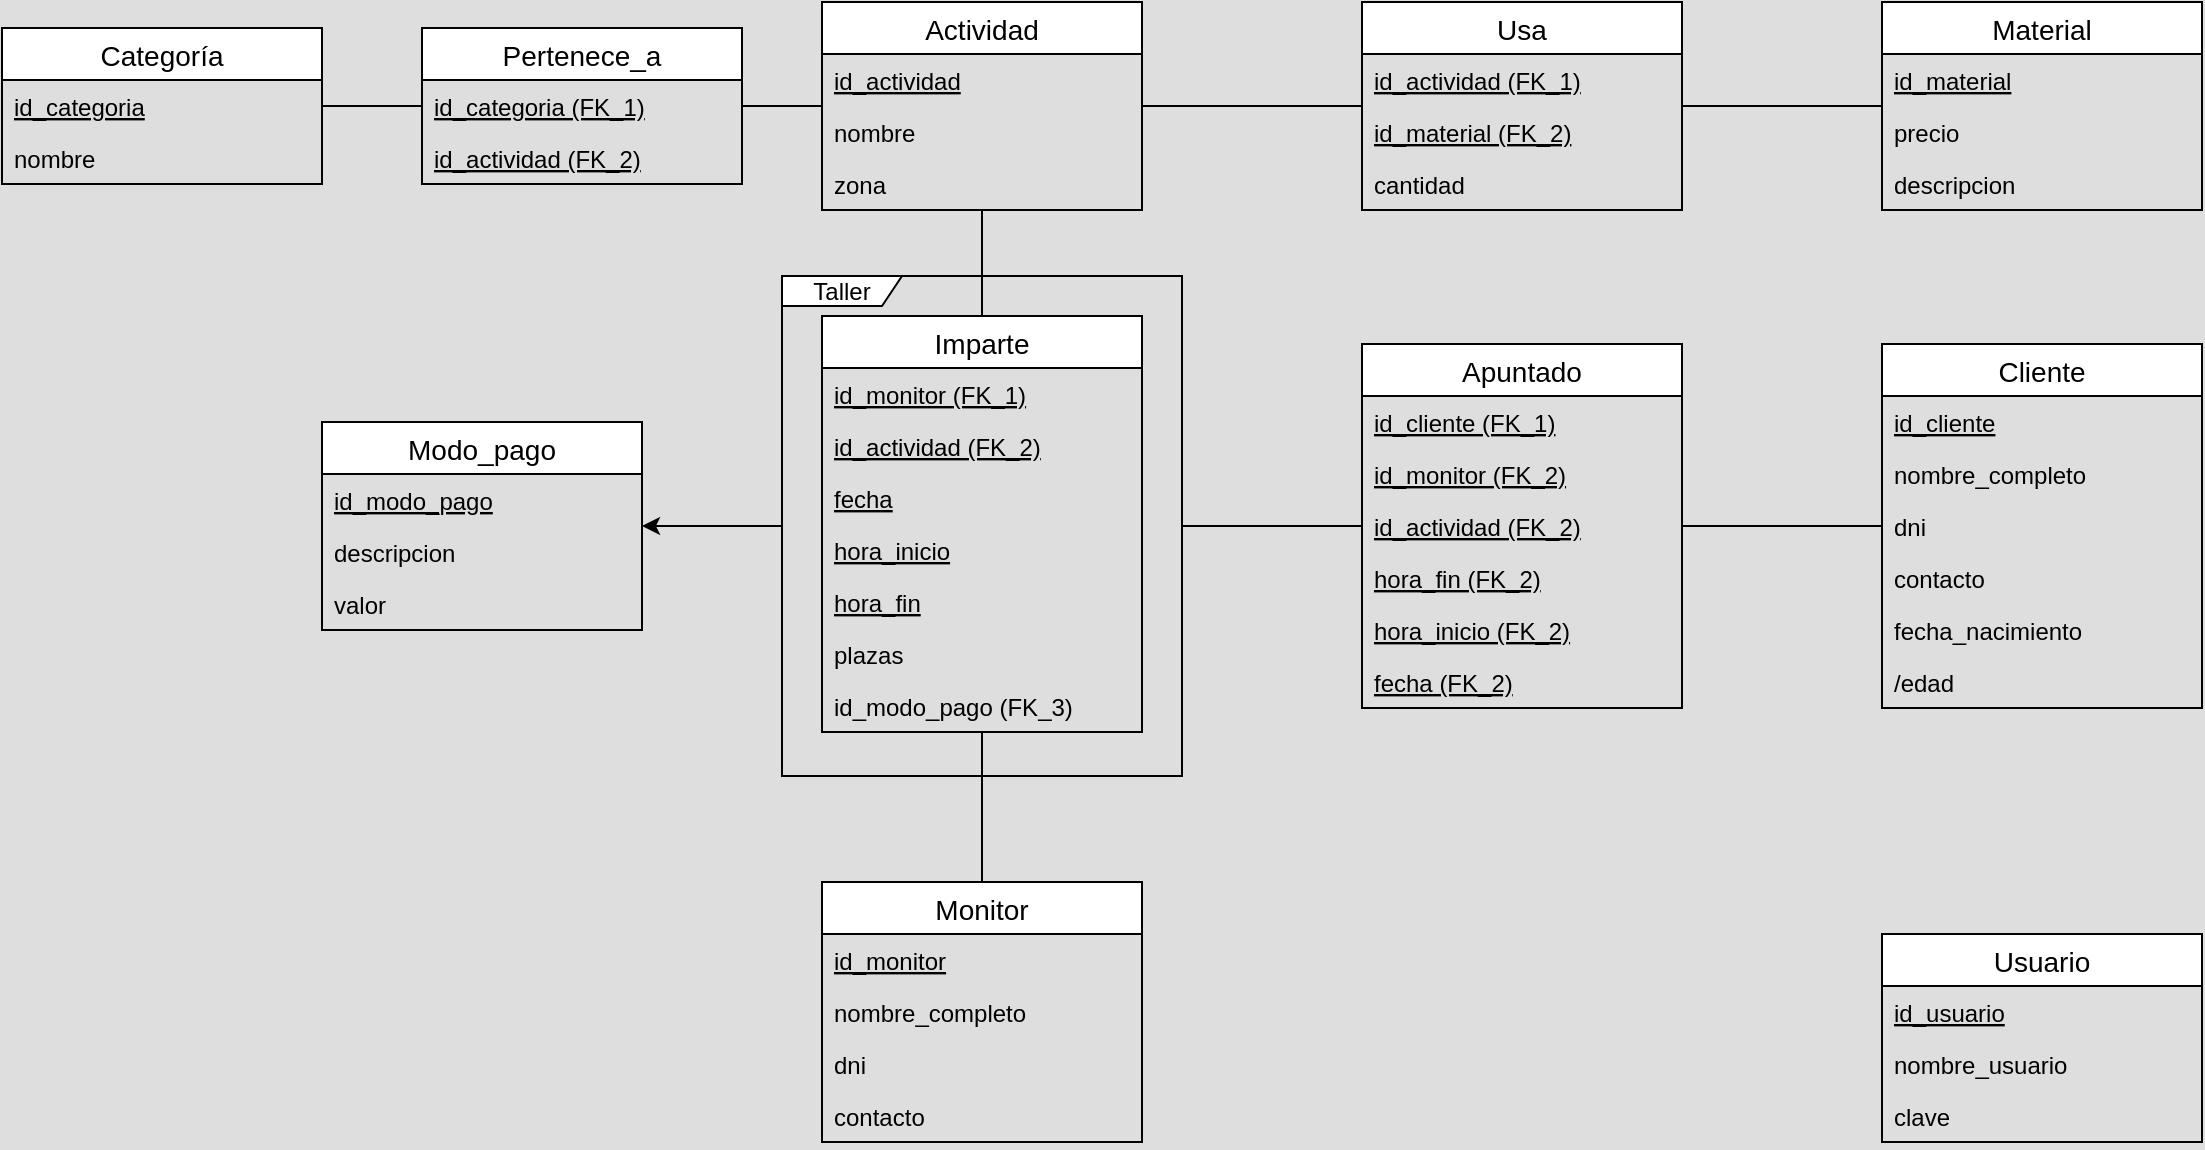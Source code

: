 <mxfile version="13.0.1" type="device"><diagram id="tX625Il0YWmtK7ISpHqI" name="Page-1"><mxGraphModel dx="1086" dy="816" grid="1" gridSize="10" guides="1" tooltips="1" connect="1" arrows="1" fold="1" page="1" pageScale="1" pageWidth="1169" pageHeight="827" background="#DEDEDE" math="0" shadow="0"><root><mxCell id="0"/><mxCell id="1" parent="0"/><mxCell id="6Z5-7HSRxszohHf6fz1V-97" style="edgeStyle=orthogonalEdgeStyle;rounded=0;orthogonalLoop=1;jettySize=auto;html=1;startArrow=none;startFill=0;endArrow=none;endFill=0;" parent="1" source="lGZbz-j92Valycv_4Ji7-32" target="lGZbz-j92Valycv_4Ji7-36" edge="1"><mxGeometry relative="1" as="geometry"><mxPoint x="475" y="155" as="sourcePoint"/><mxPoint x="400" y="155" as="targetPoint"/></mxGeometry></mxCell><mxCell id="6Z5-7HSRxszohHf6fz1V-47" style="edgeStyle=orthogonalEdgeStyle;rounded=0;orthogonalLoop=1;jettySize=auto;html=1;endArrow=none;endFill=0;" parent="1" source="lGZbz-j92Valycv_4Ji7-41" target="lGZbz-j92Valycv_4Ji7-32" edge="1"><mxGeometry relative="1" as="geometry"><mxPoint x="525" y="300" as="sourcePoint"/><mxPoint x="525" y="175" as="targetPoint"/></mxGeometry></mxCell><mxCell id="6Z5-7HSRxszohHf6fz1V-48" style="edgeStyle=orthogonalEdgeStyle;rounded=0;orthogonalLoop=1;jettySize=auto;html=1;endArrow=none;endFill=0;" parent="1" source="lGZbz-j92Valycv_4Ji7-41" target="lGZbz-j92Valycv_4Ji7-27" edge="1"><mxGeometry relative="1" as="geometry"><mxPoint x="525" y="340" as="sourcePoint"/><mxPoint x="525" y="440" as="targetPoint"/></mxGeometry></mxCell><mxCell id="6Z5-7HSRxszohHf6fz1V-46" style="edgeStyle=orthogonalEdgeStyle;rounded=0;orthogonalLoop=1;jettySize=auto;html=1;endArrow=none;endFill=0;" parent="1" source="1VGagLuZPn4P4xrybSvI-1" target="lGZbz-j92Valycv_4Ji7-7" edge="1"><mxGeometry relative="1" as="geometry"><mxPoint x="895" y="155" as="targetPoint"/><mxPoint x="775" y="155" as="sourcePoint"/></mxGeometry></mxCell><mxCell id="6Z5-7HSRxszohHf6fz1V-49" style="edgeStyle=orthogonalEdgeStyle;rounded=0;orthogonalLoop=1;jettySize=auto;html=1;endArrow=none;endFill=0;" parent="1" source="1VGagLuZPn4P4xrybSvI-1" target="lGZbz-j92Valycv_4Ji7-32" edge="1"><mxGeometry relative="1" as="geometry"><mxPoint x="575" y="155" as="targetPoint"/><mxPoint x="655" y="155" as="sourcePoint"/></mxGeometry></mxCell><mxCell id="6Z5-7HSRxszohHf6fz1V-61" style="edgeStyle=orthogonalEdgeStyle;rounded=0;orthogonalLoop=1;jettySize=auto;html=1;endArrow=none;endFill=0;startArrow=classic;startFill=1;" parent="1" source="lGZbz-j92Valycv_4Ji7-16" target="6Z5-7HSRxszohHf6fz1V-54" edge="1"><mxGeometry relative="1" as="geometry"><mxPoint x="95" y="310" as="sourcePoint"/></mxGeometry></mxCell><mxCell id="6Z5-7HSRxszohHf6fz1V-54" value="Taller" style="shape=umlFrame;whiteSpace=wrap;html=1;width=60;height=15;" parent="1" vertex="1"><mxGeometry x="425" y="240" width="200" height="250" as="geometry"/></mxCell><mxCell id="6Z5-7HSRxszohHf6fz1V-69" style="edgeStyle=orthogonalEdgeStyle;rounded=0;orthogonalLoop=1;jettySize=auto;html=1;startArrow=none;startFill=0;endArrow=none;endFill=0;" parent="1" source="lGZbz-j92Valycv_4Ji7-61" target="lGZbz-j92Valycv_4Ji7-20" edge="1"><mxGeometry relative="1" as="geometry"><mxPoint x="-75.0" y="570" as="targetPoint"/></mxGeometry></mxCell><mxCell id="6Z5-7HSRxszohHf6fz1V-98" style="edgeStyle=orthogonalEdgeStyle;rounded=0;orthogonalLoop=1;jettySize=auto;html=1;startArrow=none;startFill=0;endArrow=none;endFill=0;entryX=1;entryY=0.5;entryDx=0;entryDy=0;" parent="1" source="lGZbz-j92Valycv_4Ji7-36" target="lGZbz-j92Valycv_4Ji7-4" edge="1"><mxGeometry relative="1" as="geometry"><mxPoint x="280" y="155" as="sourcePoint"/><mxPoint x="195" y="155" as="targetPoint"/></mxGeometry></mxCell><mxCell id="lGZbz-j92Valycv_4Ji7-36" value="Pertenece_a" style="swimlane;fontStyle=0;childLayout=stackLayout;horizontal=1;startSize=26;horizontalStack=0;resizeParent=1;resizeParentMax=0;resizeLast=0;collapsible=1;marginBottom=0;align=center;fontSize=14;" parent="1" vertex="1"><mxGeometry x="245" y="116" width="160" height="78" as="geometry"/></mxCell><mxCell id="lGZbz-j92Valycv_4Ji7-37" value="id_categoria (FK_1)" style="text;strokeColor=none;fillColor=none;spacingLeft=4;spacingRight=4;overflow=hidden;rotatable=0;points=[[0,0.5],[1,0.5]];portConstraint=eastwest;fontSize=12;fontStyle=4" parent="lGZbz-j92Valycv_4Ji7-36" vertex="1"><mxGeometry y="26" width="160" height="26" as="geometry"/></mxCell><mxCell id="lGZbz-j92Valycv_4Ji7-38" value="id_actividad (FK_2)" style="text;strokeColor=none;fillColor=none;spacingLeft=4;spacingRight=4;overflow=hidden;rotatable=0;points=[[0,0.5],[1,0.5]];portConstraint=eastwest;fontSize=12;fontStyle=4" parent="lGZbz-j92Valycv_4Ji7-36" vertex="1"><mxGeometry y="52" width="160" height="26" as="geometry"/></mxCell><mxCell id="lGZbz-j92Valycv_4Ji7-3" value="Categoría" style="swimlane;fontStyle=0;childLayout=stackLayout;horizontal=1;startSize=26;horizontalStack=0;resizeParent=1;resizeParentMax=0;resizeLast=0;collapsible=1;marginBottom=0;align=center;fontSize=14;" parent="1" vertex="1"><mxGeometry x="35" y="116" width="160" height="78" as="geometry"/></mxCell><mxCell id="lGZbz-j92Valycv_4Ji7-4" value="id_categoria" style="text;strokeColor=none;fillColor=none;spacingLeft=4;spacingRight=4;overflow=hidden;rotatable=0;points=[[0,0.5],[1,0.5]];portConstraint=eastwest;fontSize=12;fontStyle=4" parent="lGZbz-j92Valycv_4Ji7-3" vertex="1"><mxGeometry y="26" width="160" height="26" as="geometry"/></mxCell><mxCell id="lGZbz-j92Valycv_4Ji7-5" value="nombre" style="text;strokeColor=none;fillColor=none;spacingLeft=4;spacingRight=4;overflow=hidden;rotatable=0;points=[[0,0.5],[1,0.5]];portConstraint=eastwest;fontSize=12;" parent="lGZbz-j92Valycv_4Ji7-3" vertex="1"><mxGeometry y="52" width="160" height="26" as="geometry"/></mxCell><mxCell id="lGZbz-j92Valycv_4Ji7-32" value="Actividad" style="swimlane;fontStyle=0;childLayout=stackLayout;horizontal=1;startSize=26;horizontalStack=0;resizeParent=1;resizeParentMax=0;resizeLast=0;collapsible=1;marginBottom=0;align=center;fontSize=14;" parent="1" vertex="1"><mxGeometry x="445" y="103" width="160" height="104" as="geometry"/></mxCell><mxCell id="lGZbz-j92Valycv_4Ji7-33" value="id_actividad" style="text;strokeColor=none;fillColor=none;spacingLeft=4;spacingRight=4;overflow=hidden;rotatable=0;points=[[0,0.5],[1,0.5]];portConstraint=eastwest;fontSize=12;fontStyle=4" parent="lGZbz-j92Valycv_4Ji7-32" vertex="1"><mxGeometry y="26" width="160" height="26" as="geometry"/></mxCell><mxCell id="lGZbz-j92Valycv_4Ji7-34" value="nombre" style="text;strokeColor=none;fillColor=none;spacingLeft=4;spacingRight=4;overflow=hidden;rotatable=0;points=[[0,0.5],[1,0.5]];portConstraint=eastwest;fontSize=12;" parent="lGZbz-j92Valycv_4Ji7-32" vertex="1"><mxGeometry y="52" width="160" height="26" as="geometry"/></mxCell><mxCell id="lGZbz-j92Valycv_4Ji7-35" value="zona" style="text;strokeColor=none;fillColor=none;spacingLeft=4;spacingRight=4;overflow=hidden;rotatable=0;points=[[0,0.5],[1,0.5]];portConstraint=eastwest;fontSize=12;" parent="lGZbz-j92Valycv_4Ji7-32" vertex="1"><mxGeometry y="78" width="160" height="26" as="geometry"/></mxCell><mxCell id="1VGagLuZPn4P4xrybSvI-1" value="Usa" style="swimlane;fontStyle=0;childLayout=stackLayout;horizontal=1;startSize=26;horizontalStack=0;resizeParent=1;resizeParentMax=0;resizeLast=0;collapsible=1;marginBottom=0;align=center;fontSize=14;" parent="1" vertex="1"><mxGeometry x="715" y="103" width="160" height="104" as="geometry"/></mxCell><mxCell id="1VGagLuZPn4P4xrybSvI-2" value="id_actividad (FK_1)" style="text;strokeColor=none;fillColor=none;spacingLeft=4;spacingRight=4;overflow=hidden;rotatable=0;points=[[0,0.5],[1,0.5]];portConstraint=eastwest;fontSize=12;fontStyle=4" parent="1VGagLuZPn4P4xrybSvI-1" vertex="1"><mxGeometry y="26" width="160" height="26" as="geometry"/></mxCell><mxCell id="1VGagLuZPn4P4xrybSvI-3" value="id_material (FK_2)" style="text;strokeColor=none;fillColor=none;spacingLeft=4;spacingRight=4;overflow=hidden;rotatable=0;points=[[0,0.5],[1,0.5]];portConstraint=eastwest;fontSize=12;fontStyle=4" parent="1VGagLuZPn4P4xrybSvI-1" vertex="1"><mxGeometry y="52" width="160" height="26" as="geometry"/></mxCell><mxCell id="lGZbz-j92Valycv_4Ji7-11" value="cantidad" style="text;strokeColor=none;fillColor=none;spacingLeft=4;spacingRight=4;overflow=hidden;rotatable=0;points=[[0,0.5],[1,0.5]];portConstraint=eastwest;fontSize=12;" parent="1VGagLuZPn4P4xrybSvI-1" vertex="1"><mxGeometry y="78" width="160" height="26" as="geometry"/></mxCell><mxCell id="lGZbz-j92Valycv_4Ji7-7" value="Material" style="swimlane;fontStyle=0;childLayout=stackLayout;horizontal=1;startSize=26;horizontalStack=0;resizeParent=1;resizeParentMax=0;resizeLast=0;collapsible=1;marginBottom=0;align=center;fontSize=14;" parent="1" vertex="1"><mxGeometry x="975" y="103" width="160" height="104" as="geometry"/></mxCell><mxCell id="lGZbz-j92Valycv_4Ji7-8" value="id_material" style="text;strokeColor=none;fillColor=none;spacingLeft=4;spacingRight=4;overflow=hidden;rotatable=0;points=[[0,0.5],[1,0.5]];portConstraint=eastwest;fontSize=12;fontStyle=4" parent="lGZbz-j92Valycv_4Ji7-7" vertex="1"><mxGeometry y="26" width="160" height="26" as="geometry"/></mxCell><mxCell id="lGZbz-j92Valycv_4Ji7-9" value="precio" style="text;strokeColor=none;fillColor=none;spacingLeft=4;spacingRight=4;overflow=hidden;rotatable=0;points=[[0,0.5],[1,0.5]];portConstraint=eastwest;fontSize=12;" parent="lGZbz-j92Valycv_4Ji7-7" vertex="1"><mxGeometry y="52" width="160" height="26" as="geometry"/></mxCell><mxCell id="lGZbz-j92Valycv_4Ji7-10" value="descripcion" style="text;strokeColor=none;fillColor=none;spacingLeft=4;spacingRight=4;overflow=hidden;rotatable=0;points=[[0,0.5],[1,0.5]];portConstraint=eastwest;fontSize=12;" parent="lGZbz-j92Valycv_4Ji7-7" vertex="1"><mxGeometry y="78" width="160" height="26" as="geometry"/></mxCell><mxCell id="lpmc-1tzkFwViQwNB_J--11" style="edgeStyle=orthogonalEdgeStyle;rounded=0;orthogonalLoop=1;jettySize=auto;html=1;endArrow=none;endFill=0;" edge="1" parent="1" source="lGZbz-j92Valycv_4Ji7-61" target="6Z5-7HSRxszohHf6fz1V-54"><mxGeometry relative="1" as="geometry"/></mxCell><mxCell id="lGZbz-j92Valycv_4Ji7-61" value="Apuntado" style="swimlane;fontStyle=0;childLayout=stackLayout;horizontal=1;startSize=26;horizontalStack=0;resizeParent=1;resizeParentMax=0;resizeLast=0;collapsible=1;marginBottom=0;align=center;fontSize=14;" parent="1" vertex="1"><mxGeometry x="715" y="274" width="160" height="182" as="geometry"/></mxCell><mxCell id="lGZbz-j92Valycv_4Ji7-62" value="id_cliente (FK_1)" style="text;strokeColor=none;fillColor=none;spacingLeft=4;spacingRight=4;overflow=hidden;rotatable=0;points=[[0,0.5],[1,0.5]];portConstraint=eastwest;fontSize=12;fontStyle=4" parent="lGZbz-j92Valycv_4Ji7-61" vertex="1"><mxGeometry y="26" width="160" height="26" as="geometry"/></mxCell><mxCell id="lpmc-1tzkFwViQwNB_J--6" value="id_monitor (FK_2)" style="text;strokeColor=none;fillColor=none;spacingLeft=4;spacingRight=4;overflow=hidden;rotatable=0;points=[[0,0.5],[1,0.5]];portConstraint=eastwest;fontSize=12;fontStyle=4" vertex="1" parent="lGZbz-j92Valycv_4Ji7-61"><mxGeometry y="52" width="160" height="26" as="geometry"/></mxCell><mxCell id="lpmc-1tzkFwViQwNB_J--7" value="id_actividad (FK_2)" style="text;strokeColor=none;fillColor=none;spacingLeft=4;spacingRight=4;overflow=hidden;rotatable=0;points=[[0,0.5],[1,0.5]];portConstraint=eastwest;fontSize=12;fontStyle=4" vertex="1" parent="lGZbz-j92Valycv_4Ji7-61"><mxGeometry y="78" width="160" height="26" as="geometry"/></mxCell><mxCell id="lpmc-1tzkFwViQwNB_J--10" value="hora_fin (FK_2)" style="text;strokeColor=none;fillColor=none;spacingLeft=4;spacingRight=4;overflow=hidden;rotatable=0;points=[[0,0.5],[1,0.5]];portConstraint=eastwest;fontSize=12;fontStyle=4" vertex="1" parent="lGZbz-j92Valycv_4Ji7-61"><mxGeometry y="104" width="160" height="26" as="geometry"/></mxCell><mxCell id="lpmc-1tzkFwViQwNB_J--9" value="hora_inicio (FK_2)" style="text;strokeColor=none;fillColor=none;spacingLeft=4;spacingRight=4;overflow=hidden;rotatable=0;points=[[0,0.5],[1,0.5]];portConstraint=eastwest;fontSize=12;fontStyle=4" vertex="1" parent="lGZbz-j92Valycv_4Ji7-61"><mxGeometry y="130" width="160" height="26" as="geometry"/></mxCell><mxCell id="lpmc-1tzkFwViQwNB_J--8" value="fecha (FK_2)" style="text;strokeColor=none;fillColor=none;spacingLeft=4;spacingRight=4;overflow=hidden;rotatable=0;points=[[0,0.5],[1,0.5]];portConstraint=eastwest;fontSize=12;fontStyle=4" vertex="1" parent="lGZbz-j92Valycv_4Ji7-61"><mxGeometry y="156" width="160" height="26" as="geometry"/></mxCell><mxCell id="lGZbz-j92Valycv_4Ji7-41" value="Imparte" style="swimlane;fontStyle=0;childLayout=stackLayout;horizontal=1;startSize=26;horizontalStack=0;resizeParent=1;resizeParentMax=0;resizeLast=0;collapsible=1;marginBottom=0;align=center;fontSize=14;" parent="1" vertex="1"><mxGeometry x="445" y="260" width="160" height="208" as="geometry"/></mxCell><mxCell id="lGZbz-j92Valycv_4Ji7-42" value="id_monitor (FK_1)" style="text;strokeColor=none;fillColor=none;spacingLeft=4;spacingRight=4;overflow=hidden;rotatable=0;points=[[0,0.5],[1,0.5]];portConstraint=eastwest;fontSize=12;fontStyle=4" parent="lGZbz-j92Valycv_4Ji7-41" vertex="1"><mxGeometry y="26" width="160" height="26" as="geometry"/></mxCell><mxCell id="lGZbz-j92Valycv_4Ji7-43" value="id_actividad (FK_2)" style="text;strokeColor=none;fillColor=none;spacingLeft=4;spacingRight=4;overflow=hidden;rotatable=0;points=[[0,0.5],[1,0.5]];portConstraint=eastwest;fontSize=12;fontStyle=4" parent="lGZbz-j92Valycv_4Ji7-41" vertex="1"><mxGeometry y="52" width="160" height="26" as="geometry"/></mxCell><mxCell id="lGZbz-j92Valycv_4Ji7-44" value="fecha" style="text;strokeColor=none;fillColor=none;spacingLeft=4;spacingRight=4;overflow=hidden;rotatable=0;points=[[0,0.5],[1,0.5]];portConstraint=eastwest;fontSize=12;fontStyle=4" parent="lGZbz-j92Valycv_4Ji7-41" vertex="1"><mxGeometry y="78" width="160" height="26" as="geometry"/></mxCell><mxCell id="lpmc-1tzkFwViQwNB_J--1" value="hora_inicio" style="text;strokeColor=none;fillColor=none;spacingLeft=4;spacingRight=4;overflow=hidden;rotatable=0;points=[[0,0.5],[1,0.5]];portConstraint=eastwest;fontSize=12;fontStyle=4" vertex="1" parent="lGZbz-j92Valycv_4Ji7-41"><mxGeometry y="104" width="160" height="26" as="geometry"/></mxCell><mxCell id="lpmc-1tzkFwViQwNB_J--2" value="hora_fin" style="text;strokeColor=none;fillColor=none;spacingLeft=4;spacingRight=4;overflow=hidden;rotatable=0;points=[[0,0.5],[1,0.5]];portConstraint=eastwest;fontSize=12;fontStyle=4" vertex="1" parent="lGZbz-j92Valycv_4Ji7-41"><mxGeometry y="130" width="160" height="26" as="geometry"/></mxCell><mxCell id="lGZbz-j92Valycv_4Ji7-53" value="plazas" style="text;strokeColor=none;fillColor=none;spacingLeft=4;spacingRight=4;overflow=hidden;rotatable=0;points=[[0,0.5],[1,0.5]];portConstraint=eastwest;fontSize=12;" parent="lGZbz-j92Valycv_4Ji7-41" vertex="1"><mxGeometry y="156" width="160" height="26" as="geometry"/></mxCell><mxCell id="1VGagLuZPn4P4xrybSvI-5" value="id_modo_pago (FK_3)" style="text;strokeColor=none;fillColor=none;spacingLeft=4;spacingRight=4;overflow=hidden;rotatable=0;points=[[0,0.5],[1,0.5]];portConstraint=eastwest;fontSize=12;" parent="lGZbz-j92Valycv_4Ji7-41" vertex="1"><mxGeometry y="182" width="160" height="26" as="geometry"/></mxCell><mxCell id="lGZbz-j92Valycv_4Ji7-16" value="Modo_pago" style="swimlane;fontStyle=0;childLayout=stackLayout;horizontal=1;startSize=26;horizontalStack=0;resizeParent=1;resizeParentMax=0;resizeLast=0;collapsible=1;marginBottom=0;align=center;fontSize=14;" parent="1" vertex="1"><mxGeometry x="195" y="313" width="160" height="104" as="geometry"/></mxCell><mxCell id="lGZbz-j92Valycv_4Ji7-17" value="id_modo_pago" style="text;strokeColor=none;fillColor=none;spacingLeft=4;spacingRight=4;overflow=hidden;rotatable=0;points=[[0,0.5],[1,0.5]];portConstraint=eastwest;fontSize=12;fontStyle=4" parent="lGZbz-j92Valycv_4Ji7-16" vertex="1"><mxGeometry y="26" width="160" height="26" as="geometry"/></mxCell><mxCell id="lGZbz-j92Valycv_4Ji7-18" value="descripcion" style="text;strokeColor=none;fillColor=none;spacingLeft=4;spacingRight=4;overflow=hidden;rotatable=0;points=[[0,0.5],[1,0.5]];portConstraint=eastwest;fontSize=12;" parent="lGZbz-j92Valycv_4Ji7-16" vertex="1"><mxGeometry y="52" width="160" height="26" as="geometry"/></mxCell><mxCell id="lGZbz-j92Valycv_4Ji7-19" value="valor" style="text;strokeColor=none;fillColor=none;spacingLeft=4;spacingRight=4;overflow=hidden;rotatable=0;points=[[0,0.5],[1,0.5]];portConstraint=eastwest;fontSize=12;" parent="lGZbz-j92Valycv_4Ji7-16" vertex="1"><mxGeometry y="78" width="160" height="26" as="geometry"/></mxCell><mxCell id="lGZbz-j92Valycv_4Ji7-27" value="Monitor" style="swimlane;fontStyle=0;childLayout=stackLayout;horizontal=1;startSize=26;horizontalStack=0;resizeParent=1;resizeParentMax=0;resizeLast=0;collapsible=1;marginBottom=0;align=center;fontSize=14;" parent="1" vertex="1"><mxGeometry x="445" y="543" width="160" height="130" as="geometry"/></mxCell><mxCell id="lGZbz-j92Valycv_4Ji7-28" value="id_monitor" style="text;strokeColor=none;fillColor=none;spacingLeft=4;spacingRight=4;overflow=hidden;rotatable=0;points=[[0,0.5],[1,0.5]];portConstraint=eastwest;fontSize=12;fontStyle=4" parent="lGZbz-j92Valycv_4Ji7-27" vertex="1"><mxGeometry y="26" width="160" height="26" as="geometry"/></mxCell><mxCell id="lGZbz-j92Valycv_4Ji7-29" value="nombre_completo" style="text;strokeColor=none;fillColor=none;spacingLeft=4;spacingRight=4;overflow=hidden;rotatable=0;points=[[0,0.5],[1,0.5]];portConstraint=eastwest;fontSize=12;" parent="lGZbz-j92Valycv_4Ji7-27" vertex="1"><mxGeometry y="52" width="160" height="26" as="geometry"/></mxCell><mxCell id="lGZbz-j92Valycv_4Ji7-30" value="dni" style="text;strokeColor=none;fillColor=none;spacingLeft=4;spacingRight=4;overflow=hidden;rotatable=0;points=[[0,0.5],[1,0.5]];portConstraint=eastwest;fontSize=12;" parent="lGZbz-j92Valycv_4Ji7-27" vertex="1"><mxGeometry y="78" width="160" height="26" as="geometry"/></mxCell><mxCell id="lGZbz-j92Valycv_4Ji7-31" value="contacto" style="text;strokeColor=none;fillColor=none;spacingLeft=4;spacingRight=4;overflow=hidden;rotatable=0;points=[[0,0.5],[1,0.5]];portConstraint=eastwest;fontSize=12;" parent="lGZbz-j92Valycv_4Ji7-27" vertex="1"><mxGeometry y="104" width="160" height="26" as="geometry"/></mxCell><mxCell id="lGZbz-j92Valycv_4Ji7-20" value="Cliente" style="swimlane;fontStyle=0;childLayout=stackLayout;horizontal=1;startSize=26;horizontalStack=0;resizeParent=1;resizeParentMax=0;resizeLast=0;collapsible=1;marginBottom=0;align=center;fontSize=14;" parent="1" vertex="1"><mxGeometry x="975" y="274" width="160" height="182" as="geometry"/></mxCell><mxCell id="lGZbz-j92Valycv_4Ji7-21" value="id_cliente" style="text;strokeColor=none;fillColor=none;spacingLeft=4;spacingRight=4;overflow=hidden;rotatable=0;points=[[0,0.5],[1,0.5]];portConstraint=eastwest;fontSize=12;fontStyle=4" parent="lGZbz-j92Valycv_4Ji7-20" vertex="1"><mxGeometry y="26" width="160" height="26" as="geometry"/></mxCell><mxCell id="lGZbz-j92Valycv_4Ji7-22" value="nombre_completo" style="text;strokeColor=none;fillColor=none;spacingLeft=4;spacingRight=4;overflow=hidden;rotatable=0;points=[[0,0.5],[1,0.5]];portConstraint=eastwest;fontSize=12;" parent="lGZbz-j92Valycv_4Ji7-20" vertex="1"><mxGeometry y="52" width="160" height="26" as="geometry"/></mxCell><mxCell id="lGZbz-j92Valycv_4Ji7-23" value="dni" style="text;strokeColor=none;fillColor=none;spacingLeft=4;spacingRight=4;overflow=hidden;rotatable=0;points=[[0,0.5],[1,0.5]];portConstraint=eastwest;fontSize=12;" parent="lGZbz-j92Valycv_4Ji7-20" vertex="1"><mxGeometry y="78" width="160" height="26" as="geometry"/></mxCell><mxCell id="lGZbz-j92Valycv_4Ji7-25" value="contacto" style="text;strokeColor=none;fillColor=none;spacingLeft=4;spacingRight=4;overflow=hidden;rotatable=0;points=[[0,0.5],[1,0.5]];portConstraint=eastwest;fontSize=12;" parent="lGZbz-j92Valycv_4Ji7-20" vertex="1"><mxGeometry y="104" width="160" height="26" as="geometry"/></mxCell><mxCell id="lGZbz-j92Valycv_4Ji7-26" value="fecha_nacimiento" style="text;strokeColor=none;fillColor=none;spacingLeft=4;spacingRight=4;overflow=hidden;rotatable=0;points=[[0,0.5],[1,0.5]];portConstraint=eastwest;fontSize=12;" parent="lGZbz-j92Valycv_4Ji7-20" vertex="1"><mxGeometry y="130" width="160" height="26" as="geometry"/></mxCell><mxCell id="lGZbz-j92Valycv_4Ji7-24" value="/edad" style="text;strokeColor=none;fillColor=none;spacingLeft=4;spacingRight=4;overflow=hidden;rotatable=0;points=[[0,0.5],[1,0.5]];portConstraint=eastwest;fontSize=12;" parent="lGZbz-j92Valycv_4Ji7-20" vertex="1"><mxGeometry y="156" width="160" height="26" as="geometry"/></mxCell><mxCell id="pqBixOkIVLJ18h6nQAQ_-3" value="Usuario" style="swimlane;fontStyle=0;childLayout=stackLayout;horizontal=1;startSize=26;horizontalStack=0;resizeParent=1;resizeParentMax=0;resizeLast=0;collapsible=1;marginBottom=0;align=center;fontSize=14;" parent="1" vertex="1"><mxGeometry x="975" y="569" width="160" height="104" as="geometry"/></mxCell><mxCell id="pqBixOkIVLJ18h6nQAQ_-4" value="id_usuario" style="text;strokeColor=none;fillColor=none;spacingLeft=4;spacingRight=4;overflow=hidden;rotatable=0;points=[[0,0.5],[1,0.5]];portConstraint=eastwest;fontSize=12;fontStyle=4" parent="pqBixOkIVLJ18h6nQAQ_-3" vertex="1"><mxGeometry y="26" width="160" height="26" as="geometry"/></mxCell><mxCell id="pqBixOkIVLJ18h6nQAQ_-5" value="nombre_usuario" style="text;strokeColor=none;fillColor=none;spacingLeft=4;spacingRight=4;overflow=hidden;rotatable=0;points=[[0,0.5],[1,0.5]];portConstraint=eastwest;fontSize=12;" parent="pqBixOkIVLJ18h6nQAQ_-3" vertex="1"><mxGeometry y="52" width="160" height="26" as="geometry"/></mxCell><mxCell id="pqBixOkIVLJ18h6nQAQ_-7" value="clave" style="text;strokeColor=none;fillColor=none;spacingLeft=4;spacingRight=4;overflow=hidden;rotatable=0;points=[[0,0.5],[1,0.5]];portConstraint=eastwest;fontSize=12;" parent="pqBixOkIVLJ18h6nQAQ_-3" vertex="1"><mxGeometry y="78" width="160" height="26" as="geometry"/></mxCell></root></mxGraphModel></diagram></mxfile>